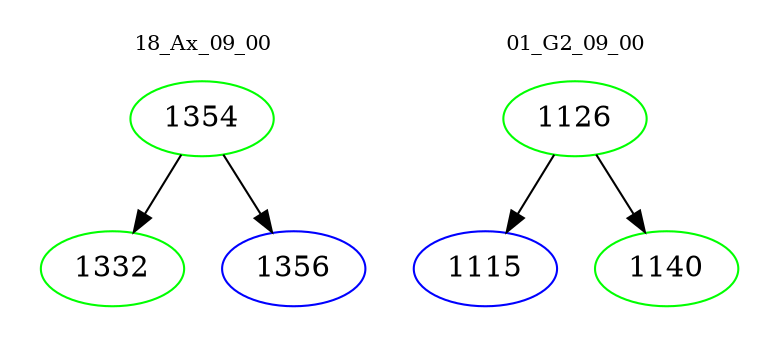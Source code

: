 digraph{
subgraph cluster_0 {
color = white
label = "18_Ax_09_00";
fontsize=10;
T0_1354 [label="1354", color="green"]
T0_1354 -> T0_1332 [color="black"]
T0_1332 [label="1332", color="green"]
T0_1354 -> T0_1356 [color="black"]
T0_1356 [label="1356", color="blue"]
}
subgraph cluster_1 {
color = white
label = "01_G2_09_00";
fontsize=10;
T1_1126 [label="1126", color="green"]
T1_1126 -> T1_1115 [color="black"]
T1_1115 [label="1115", color="blue"]
T1_1126 -> T1_1140 [color="black"]
T1_1140 [label="1140", color="green"]
}
}
